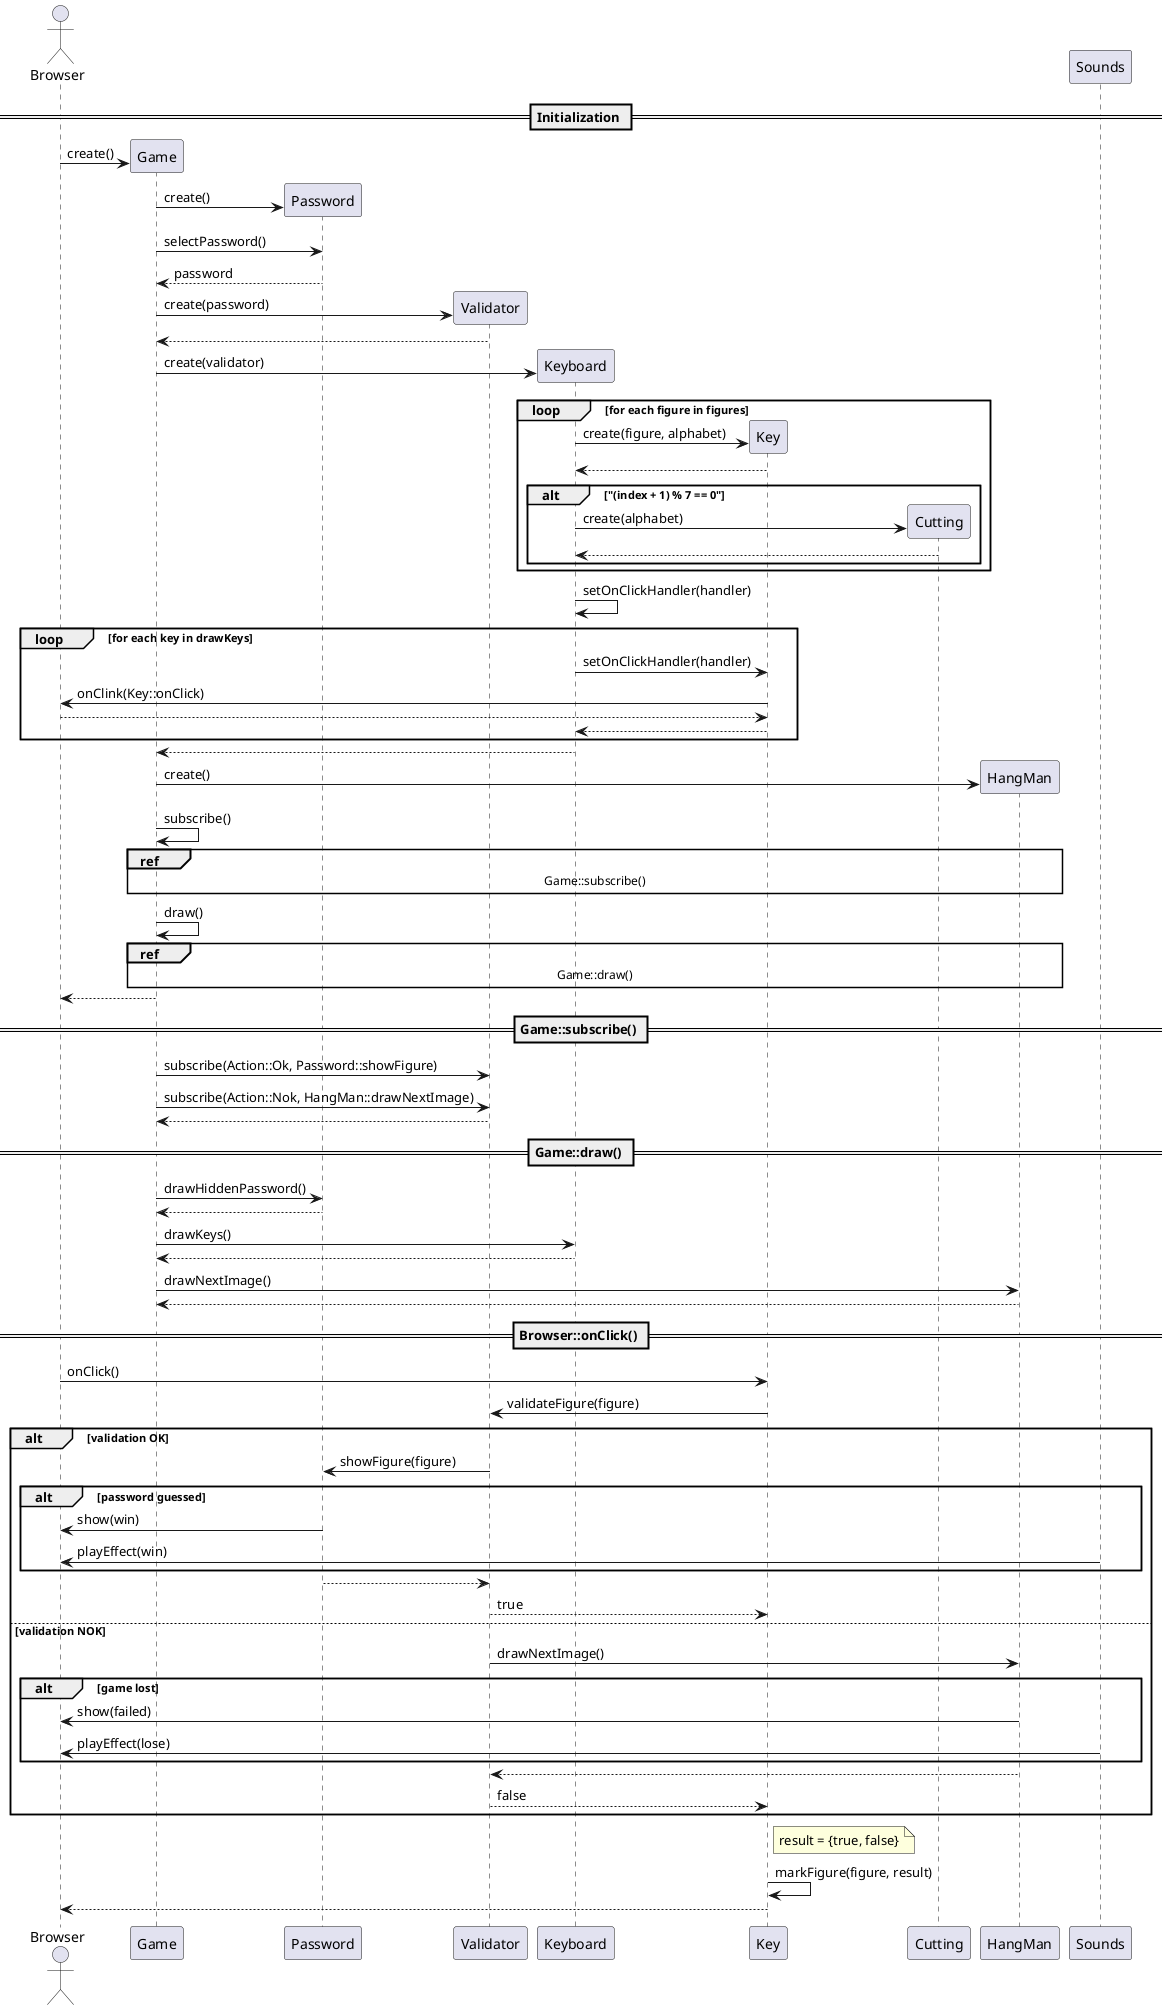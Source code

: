 @startuml
actor Browser
participant Game
participant Password
participant Validator
participant Keyboard
participant Key
participant Cutting
participant HangMan

== Initialization ==
create Game
Browser -> Game: create()

create Password
Game -> Password: create()
Game -> Password: selectPassword()
Game <-- Password: password

create Validator
Game -> Validator: create(password)
Game <-- Validator

create Keyboard
Game -> Keyboard: create(validator)
loop for each figure in figures
    create Key
    Keyboard -> Key: create(figure, alphabet)
    Keyboard <-- Key
    alt "(index + 1) % 7 == 0"
        create Cutting
        Keyboard -> Cutting: create(alphabet)
        Keyboard <-- Cutting
    end
end
Keyboard -> Keyboard: setOnClickHandler(handler)
loop for each key in drawKeys
    Keyboard -> Key: setOnClickHandler(handler)
    Key -> Browser: onClink(Key::onClick)
    Key <-- Browser
    Keyboard <-- Key
end

Game <-- Keyboard

create HangMan
Game -> HangMan: create()

Game -> Game: subscribe()
ref over Game, Password,Validator, HangMan : Game::subscribe()

Game -> Game: draw()
ref over Game, Password, Keyboard, HangMan : Game::draw()

Browser <-- Game

== Game::subscribe() ==
Game -> Validator: subscribe(Action::Ok, Password::showFigure)
Game -> Validator: subscribe(Action::Nok, HangMan::drawNextImage)
Game <-- Validator

== Game::draw() ==
Game -> Password: drawHiddenPassword()
Game <-- Password
Game -> Keyboard: drawKeys()
Game <-- Keyboard
Game -> HangMan: drawNextImage()
Game <-- HangMan

== Browser::onClick() ==
Browser -> Key: onClick()
Key->Validator: validateFigure(figure)
alt validation OK
    Validator -> Password: showFigure(figure)
    alt password guessed
        Password -> Browser: show(win)
        Sounds -> Browser: playEffect(win)
    end
    Validator <-- Password
    Key <-- Validator: true
else validation NOK
    Validator -> HangMan: drawNextImage()
    alt game lost
        HangMan -> Browser: show(failed)
        Sounds -> Browser: playEffect(lose)
    end
    Validator <-- HangMan
    Key <-- Validator: false
end
note right Key: result = {true, false}
Key -> Key: markFigure(figure, result)
Browser <-- Key

@enduml
